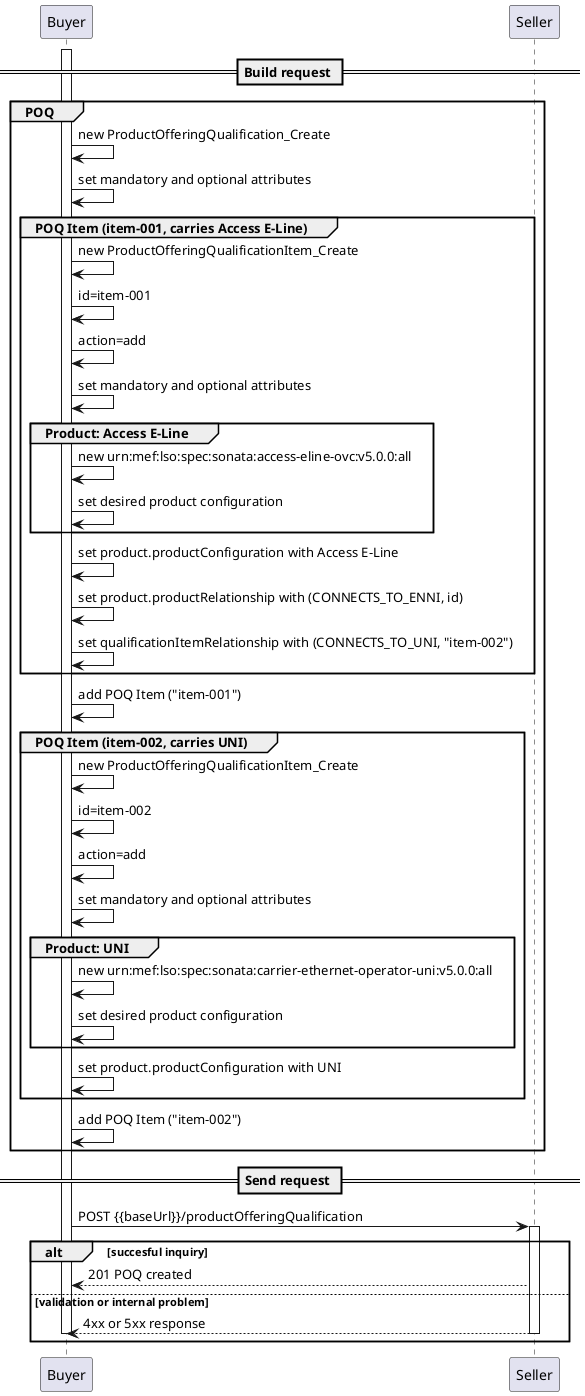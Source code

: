@startuml

participant Buyer
participant Seller

== Build request ==
activate Buyer

group POQ
Buyer -> Buyer : new ProductOfferingQualification_Create
Buyer -> Buyer : set mandatory and optional attributes

  group POQ Item (item-001, carries Access E-Line)
    Buyer -> Buyer : new ProductOfferingQualificationItem_Create
    Buyer -> Buyer : id=item-001
    Buyer -> Buyer : action=add
    Buyer -> Buyer : set mandatory and optional attributes
    
    group Product: Access E-Line
          Buyer -> Buyer : new urn:mef:lso:spec:sonata:access-eline-ovc:v5.0.0:all
          Buyer -> Buyer : set desired product configuration
    end

    Buyer -> Buyer : set product.productConfiguration with Access E-Line
    Buyer -> Buyer : set product.productRelationship with (CONNECTS_TO_ENNI, id)
    Buyer -> Buyer : set qualificationItemRelationship with (CONNECTS_TO_UNI, "item-002")
    
  end

Buyer -> Buyer : add POQ Item ("item-001")

  group POQ Item (item-002, carries UNI)
    Buyer -> Buyer : new ProductOfferingQualificationItem_Create
    Buyer -> Buyer : id=item-002
    Buyer -> Buyer : action=add
    Buyer -> Buyer : set mandatory and optional attributes
    
    group Product: UNI
          Buyer -> Buyer : new urn:mef:lso:spec:sonata:carrier-ethernet-operator-uni:v5.0.0:all
          Buyer -> Buyer : set desired product configuration
    end
    Buyer -> Buyer : set product.productConfiguration with UNI

  end
Buyer -> Buyer : add POQ Item ("item-002")

end

== Send request ==

Buyer -> Seller : POST {{baseUrl}}/productOfferingQualification
activate Seller

alt succesful inquiry
Seller --> Buyer : 201 POQ created

else validation or internal problem

Seller --> Buyer : 4xx or 5xx response

deactivate Seller
deactivate Buyer

end 
@enduml
